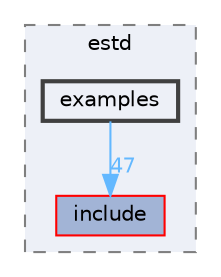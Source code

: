 digraph "examples"
{
 // LATEX_PDF_SIZE
  bgcolor="transparent";
  edge [fontname=Helvetica,fontsize=10,labelfontname=Helvetica,labelfontsize=10];
  node [fontname=Helvetica,fontsize=10,shape=box,height=0.2,width=0.4];
  compound=true
  subgraph clusterdir_705ed472854f071e46e92f9933f4d565 {
    graph [ bgcolor="#edf0f7", pencolor="grey50", label="estd", fontname=Helvetica,fontsize=10 style="filled,dashed", URL="dir_705ed472854f071e46e92f9933f4d565.html",tooltip=""]
  dir_6228ea5c133fc79b4b1d869d5ac3cd63 [label="include", fillcolor="#a2b4d6", color="red", style="filled", URL="dir_6228ea5c133fc79b4b1d869d5ac3cd63.html",tooltip=""];
  dir_9ff9c105b146cf5ced4eb57ac5096a26 [label="examples", fillcolor="#edf0f7", color="grey25", style="filled,bold", URL="dir_9ff9c105b146cf5ced4eb57ac5096a26.html",tooltip=""];
  }
  dir_9ff9c105b146cf5ced4eb57ac5096a26->dir_6228ea5c133fc79b4b1d869d5ac3cd63 [headlabel="47", labeldistance=1.5 headhref="dir_000081_000107.html" href="dir_000081_000107.html" color="steelblue1" fontcolor="steelblue1"];
}
